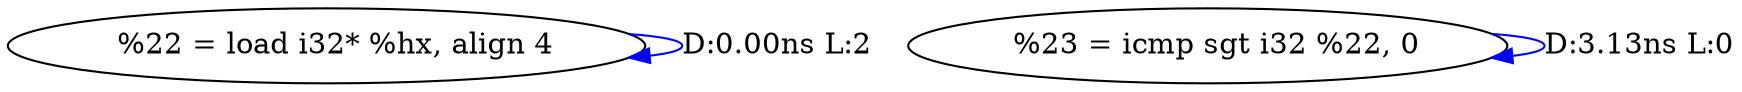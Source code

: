 digraph {
Node0x2e0c2f0[label="  %22 = load i32* %hx, align 4"];
Node0x2e0c2f0 -> Node0x2e0c2f0[label="D:0.00ns L:2",color=blue];
Node0x2d6d1e0[label="  %23 = icmp sgt i32 %22, 0"];
Node0x2d6d1e0 -> Node0x2d6d1e0[label="D:3.13ns L:0",color=blue];
}
